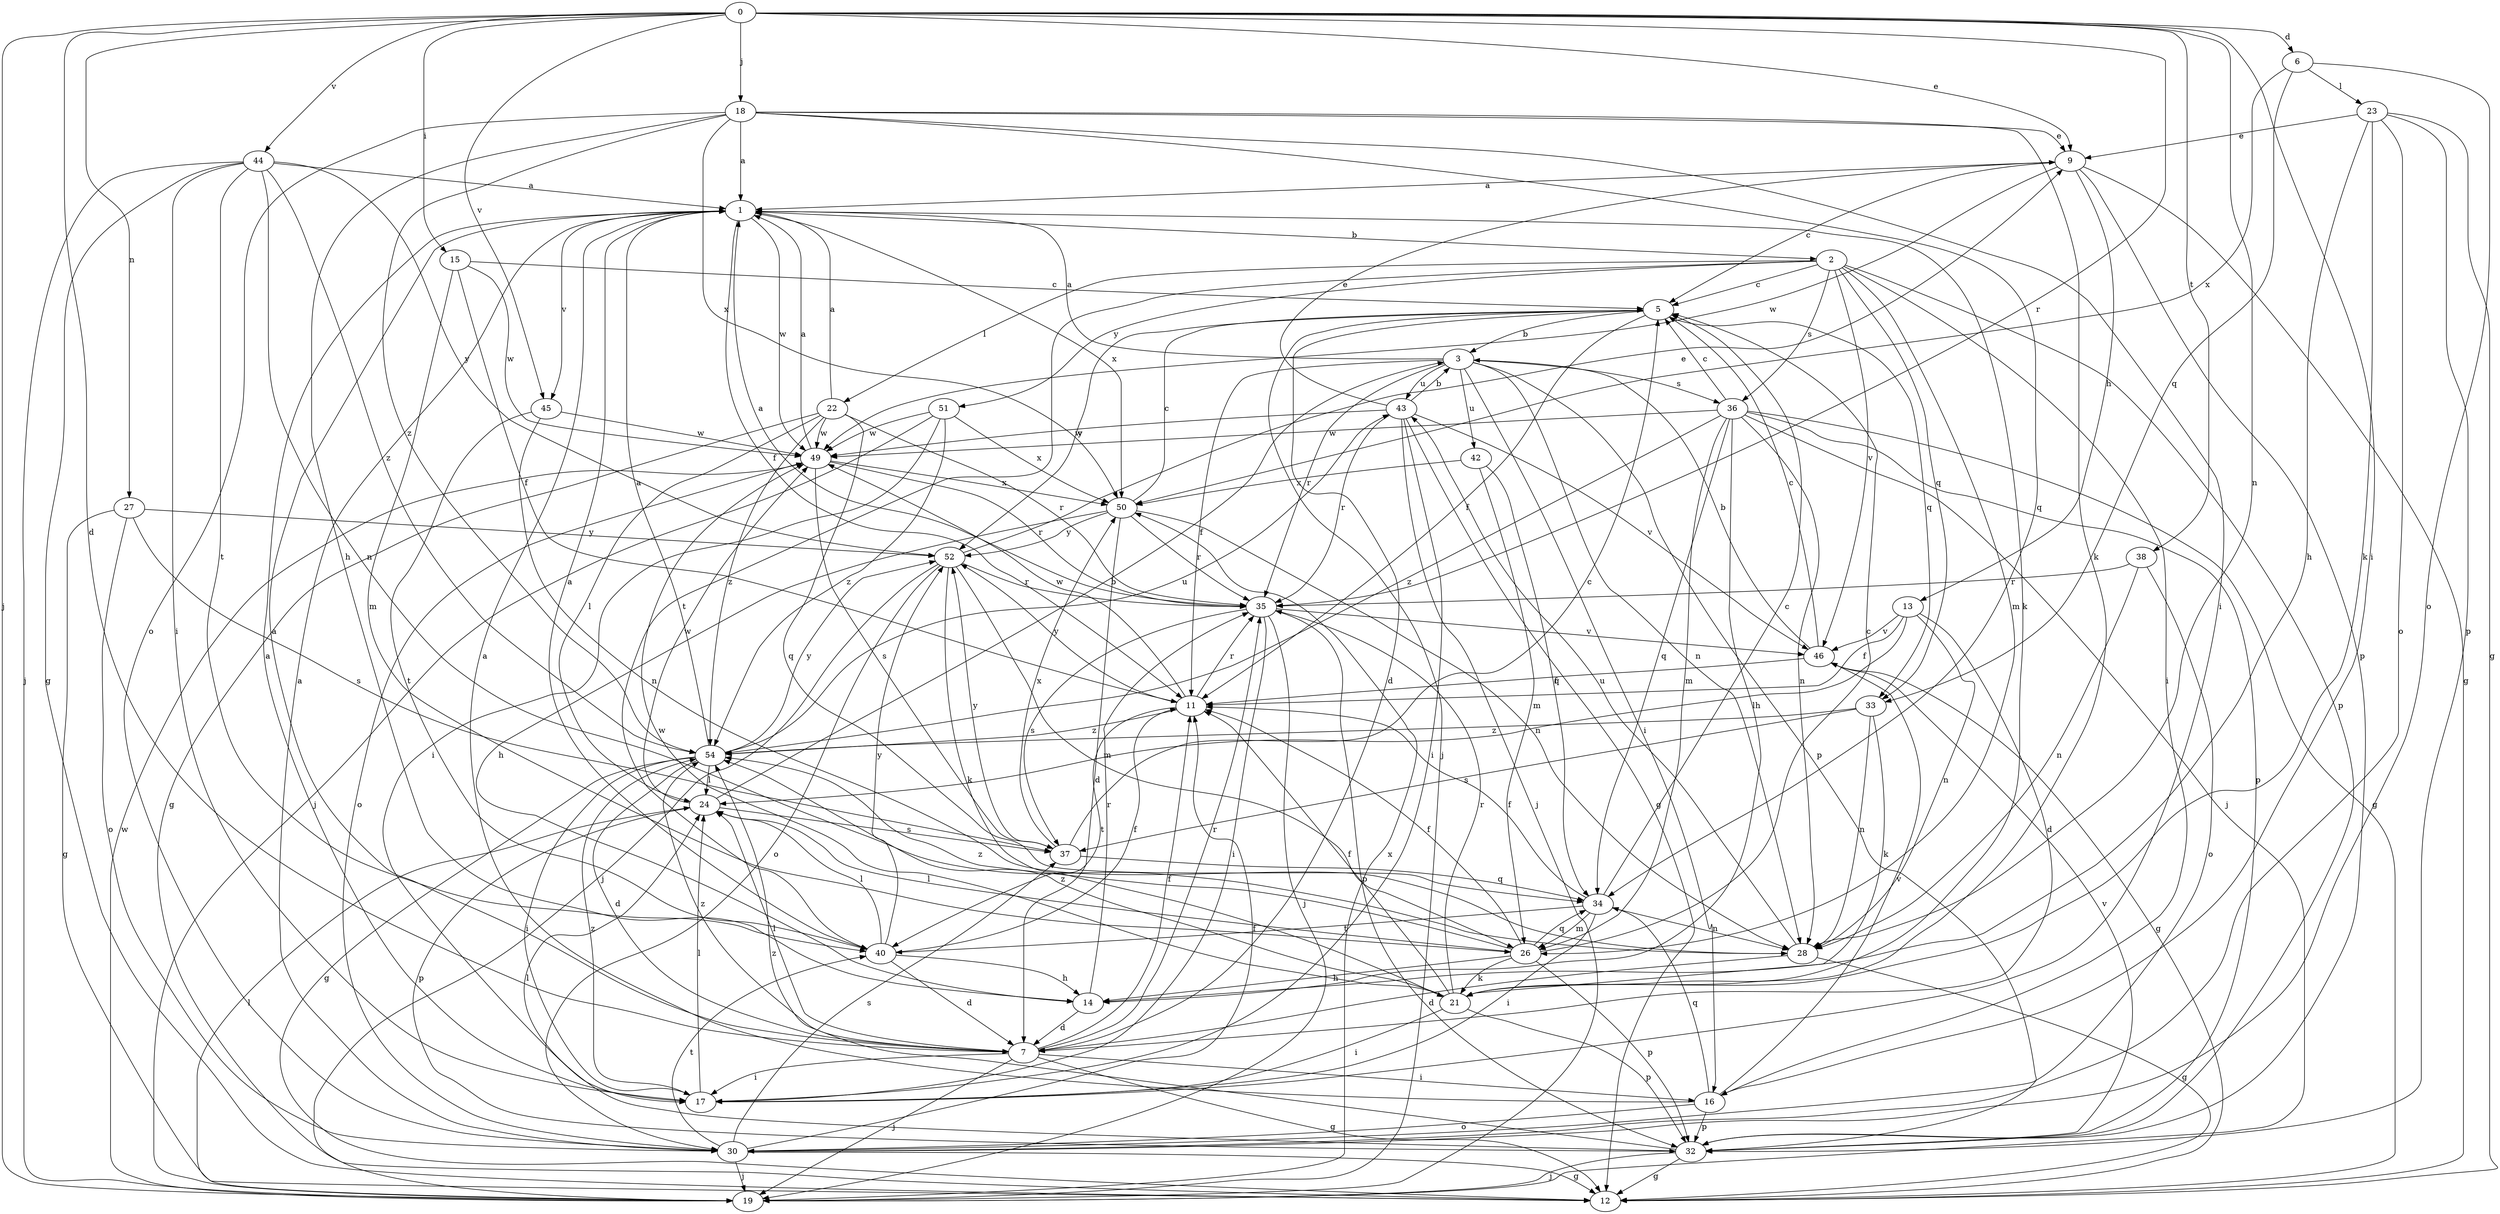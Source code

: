 strict digraph  {
0;
1;
2;
3;
5;
6;
7;
9;
11;
12;
13;
14;
15;
16;
17;
18;
19;
21;
22;
23;
24;
26;
27;
28;
30;
32;
33;
34;
35;
36;
37;
38;
40;
42;
43;
44;
45;
46;
49;
50;
51;
52;
54;
0 -> 6  [label=d];
0 -> 7  [label=d];
0 -> 9  [label=e];
0 -> 15  [label=i];
0 -> 16  [label=i];
0 -> 18  [label=j];
0 -> 19  [label=j];
0 -> 27  [label=n];
0 -> 28  [label=n];
0 -> 35  [label=r];
0 -> 38  [label=t];
0 -> 44  [label=v];
0 -> 45  [label=v];
1 -> 2  [label=b];
1 -> 11  [label=f];
1 -> 21  [label=k];
1 -> 45  [label=v];
1 -> 49  [label=w];
1 -> 50  [label=x];
2 -> 5  [label=c];
2 -> 16  [label=i];
2 -> 22  [label=l];
2 -> 26  [label=m];
2 -> 32  [label=p];
2 -> 33  [label=q];
2 -> 36  [label=s];
2 -> 40  [label=t];
2 -> 46  [label=v];
2 -> 51  [label=y];
3 -> 1  [label=a];
3 -> 11  [label=f];
3 -> 16  [label=i];
3 -> 28  [label=n];
3 -> 32  [label=p];
3 -> 35  [label=r];
3 -> 36  [label=s];
3 -> 42  [label=u];
3 -> 43  [label=u];
5 -> 3  [label=b];
5 -> 7  [label=d];
5 -> 11  [label=f];
5 -> 19  [label=j];
5 -> 33  [label=q];
5 -> 52  [label=y];
6 -> 23  [label=l];
6 -> 30  [label=o];
6 -> 33  [label=q];
6 -> 50  [label=x];
7 -> 1  [label=a];
7 -> 11  [label=f];
7 -> 12  [label=g];
7 -> 16  [label=i];
7 -> 17  [label=i];
7 -> 19  [label=j];
7 -> 24  [label=l];
7 -> 35  [label=r];
7 -> 54  [label=z];
9 -> 1  [label=a];
9 -> 5  [label=c];
9 -> 12  [label=g];
9 -> 13  [label=h];
9 -> 32  [label=p];
9 -> 49  [label=w];
11 -> 35  [label=r];
11 -> 40  [label=t];
11 -> 49  [label=w];
11 -> 52  [label=y];
11 -> 54  [label=z];
13 -> 7  [label=d];
13 -> 11  [label=f];
13 -> 24  [label=l];
13 -> 28  [label=n];
13 -> 46  [label=v];
14 -> 7  [label=d];
14 -> 35  [label=r];
15 -> 5  [label=c];
15 -> 11  [label=f];
15 -> 26  [label=m];
15 -> 49  [label=w];
16 -> 1  [label=a];
16 -> 30  [label=o];
16 -> 32  [label=p];
16 -> 34  [label=q];
16 -> 46  [label=v];
17 -> 1  [label=a];
17 -> 24  [label=l];
17 -> 54  [label=z];
18 -> 1  [label=a];
18 -> 9  [label=e];
18 -> 14  [label=h];
18 -> 17  [label=i];
18 -> 21  [label=k];
18 -> 30  [label=o];
18 -> 34  [label=q];
18 -> 50  [label=x];
18 -> 54  [label=z];
19 -> 24  [label=l];
19 -> 49  [label=w];
19 -> 50  [label=x];
21 -> 11  [label=f];
21 -> 17  [label=i];
21 -> 32  [label=p];
21 -> 35  [label=r];
21 -> 49  [label=w];
21 -> 54  [label=z];
22 -> 1  [label=a];
22 -> 12  [label=g];
22 -> 24  [label=l];
22 -> 34  [label=q];
22 -> 35  [label=r];
22 -> 49  [label=w];
22 -> 54  [label=z];
23 -> 9  [label=e];
23 -> 12  [label=g];
23 -> 14  [label=h];
23 -> 21  [label=k];
23 -> 30  [label=o];
23 -> 32  [label=p];
24 -> 3  [label=b];
24 -> 32  [label=p];
24 -> 37  [label=s];
24 -> 49  [label=w];
26 -> 5  [label=c];
26 -> 11  [label=f];
26 -> 14  [label=h];
26 -> 21  [label=k];
26 -> 24  [label=l];
26 -> 32  [label=p];
26 -> 34  [label=q];
26 -> 54  [label=z];
27 -> 12  [label=g];
27 -> 30  [label=o];
27 -> 37  [label=s];
27 -> 52  [label=y];
28 -> 7  [label=d];
28 -> 12  [label=g];
28 -> 43  [label=u];
30 -> 1  [label=a];
30 -> 11  [label=f];
30 -> 12  [label=g];
30 -> 19  [label=j];
30 -> 37  [label=s];
30 -> 40  [label=t];
32 -> 12  [label=g];
32 -> 19  [label=j];
32 -> 24  [label=l];
32 -> 46  [label=v];
32 -> 54  [label=z];
33 -> 21  [label=k];
33 -> 28  [label=n];
33 -> 37  [label=s];
33 -> 54  [label=z];
34 -> 5  [label=c];
34 -> 11  [label=f];
34 -> 17  [label=i];
34 -> 26  [label=m];
34 -> 28  [label=n];
34 -> 40  [label=t];
35 -> 1  [label=a];
35 -> 17  [label=i];
35 -> 19  [label=j];
35 -> 32  [label=p];
35 -> 37  [label=s];
35 -> 46  [label=v];
36 -> 5  [label=c];
36 -> 12  [label=g];
36 -> 14  [label=h];
36 -> 19  [label=j];
36 -> 26  [label=m];
36 -> 28  [label=n];
36 -> 32  [label=p];
36 -> 34  [label=q];
36 -> 49  [label=w];
36 -> 54  [label=z];
37 -> 5  [label=c];
37 -> 34  [label=q];
37 -> 50  [label=x];
37 -> 52  [label=y];
38 -> 28  [label=n];
38 -> 30  [label=o];
38 -> 35  [label=r];
40 -> 1  [label=a];
40 -> 7  [label=d];
40 -> 11  [label=f];
40 -> 14  [label=h];
40 -> 24  [label=l];
40 -> 52  [label=y];
42 -> 26  [label=m];
42 -> 34  [label=q];
42 -> 50  [label=x];
43 -> 3  [label=b];
43 -> 9  [label=e];
43 -> 12  [label=g];
43 -> 17  [label=i];
43 -> 19  [label=j];
43 -> 35  [label=r];
43 -> 46  [label=v];
43 -> 49  [label=w];
44 -> 1  [label=a];
44 -> 12  [label=g];
44 -> 17  [label=i];
44 -> 19  [label=j];
44 -> 28  [label=n];
44 -> 40  [label=t];
44 -> 52  [label=y];
44 -> 54  [label=z];
45 -> 28  [label=n];
45 -> 40  [label=t];
45 -> 49  [label=w];
46 -> 3  [label=b];
46 -> 5  [label=c];
46 -> 11  [label=f];
46 -> 12  [label=g];
49 -> 1  [label=a];
49 -> 30  [label=o];
49 -> 35  [label=r];
49 -> 37  [label=s];
49 -> 50  [label=x];
50 -> 5  [label=c];
50 -> 7  [label=d];
50 -> 14  [label=h];
50 -> 28  [label=n];
50 -> 35  [label=r];
50 -> 52  [label=y];
51 -> 17  [label=i];
51 -> 19  [label=j];
51 -> 49  [label=w];
51 -> 50  [label=x];
51 -> 54  [label=z];
52 -> 9  [label=e];
52 -> 19  [label=j];
52 -> 21  [label=k];
52 -> 26  [label=m];
52 -> 30  [label=o];
52 -> 35  [label=r];
54 -> 1  [label=a];
54 -> 7  [label=d];
54 -> 12  [label=g];
54 -> 17  [label=i];
54 -> 24  [label=l];
54 -> 43  [label=u];
54 -> 52  [label=y];
}
